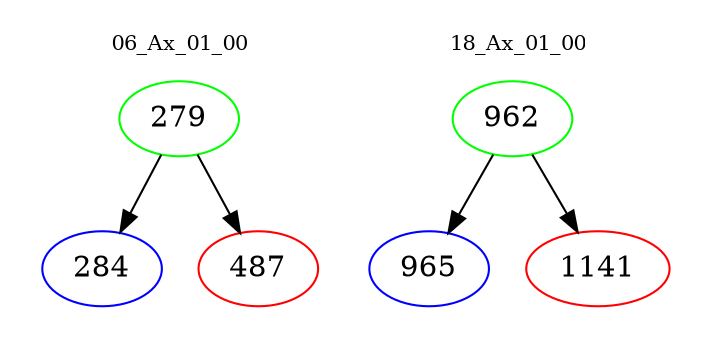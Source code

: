 digraph{
subgraph cluster_0 {
color = white
label = "06_Ax_01_00";
fontsize=10;
T0_279 [label="279", color="green"]
T0_279 -> T0_284 [color="black"]
T0_284 [label="284", color="blue"]
T0_279 -> T0_487 [color="black"]
T0_487 [label="487", color="red"]
}
subgraph cluster_1 {
color = white
label = "18_Ax_01_00";
fontsize=10;
T1_962 [label="962", color="green"]
T1_962 -> T1_965 [color="black"]
T1_965 [label="965", color="blue"]
T1_962 -> T1_1141 [color="black"]
T1_1141 [label="1141", color="red"]
}
}
